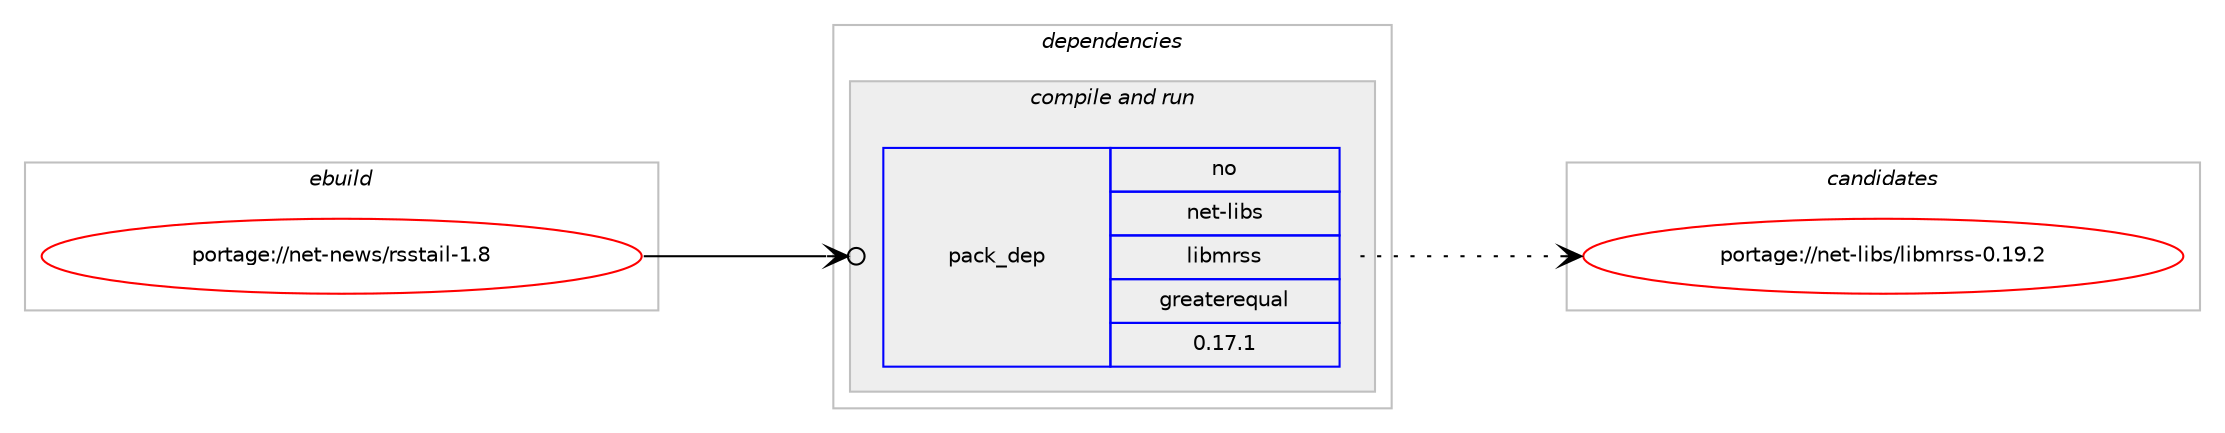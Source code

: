 digraph prolog {

# *************
# Graph options
# *************

newrank=true;
concentrate=true;
compound=true;
graph [rankdir=LR,fontname=Helvetica,fontsize=10,ranksep=1.5];#, ranksep=2.5, nodesep=0.2];
edge  [arrowhead=vee];
node  [fontname=Helvetica,fontsize=10];

# **********
# The ebuild
# **********

subgraph cluster_leftcol {
color=gray;
rank=same;
label=<<i>ebuild</i>>;
id [label="portage://net-news/rsstail-1.8", color=red, width=4, href="../net-news/rsstail-1.8.svg"];
}

# ****************
# The dependencies
# ****************

subgraph cluster_midcol {
color=gray;
label=<<i>dependencies</i>>;
subgraph cluster_compile {
fillcolor="#eeeeee";
style=filled;
label=<<i>compile</i>>;
}
subgraph cluster_compileandrun {
fillcolor="#eeeeee";
style=filled;
label=<<i>compile and run</i>>;
subgraph pack272774 {
dependency372066 [label=<<TABLE BORDER="0" CELLBORDER="1" CELLSPACING="0" CELLPADDING="4" WIDTH="220"><TR><TD ROWSPAN="6" CELLPADDING="30">pack_dep</TD></TR><TR><TD WIDTH="110">no</TD></TR><TR><TD>net-libs</TD></TR><TR><TD>libmrss</TD></TR><TR><TD>greaterequal</TD></TR><TR><TD>0.17.1</TD></TR></TABLE>>, shape=none, color=blue];
}
id:e -> dependency372066:w [weight=20,style="solid",arrowhead="odotvee"];
}
subgraph cluster_run {
fillcolor="#eeeeee";
style=filled;
label=<<i>run</i>>;
}
}

# **************
# The candidates
# **************

subgraph cluster_choices {
rank=same;
color=gray;
label=<<i>candidates</i>>;

subgraph choice272774 {
color=black;
nodesep=1;
choiceportage1101011164510810598115471081059810911411511545484649574650 [label="portage://net-libs/libmrss-0.19.2", color=red, width=4,href="../net-libs/libmrss-0.19.2.svg"];
dependency372066:e -> choiceportage1101011164510810598115471081059810911411511545484649574650:w [style=dotted,weight="100"];
}
}

}
